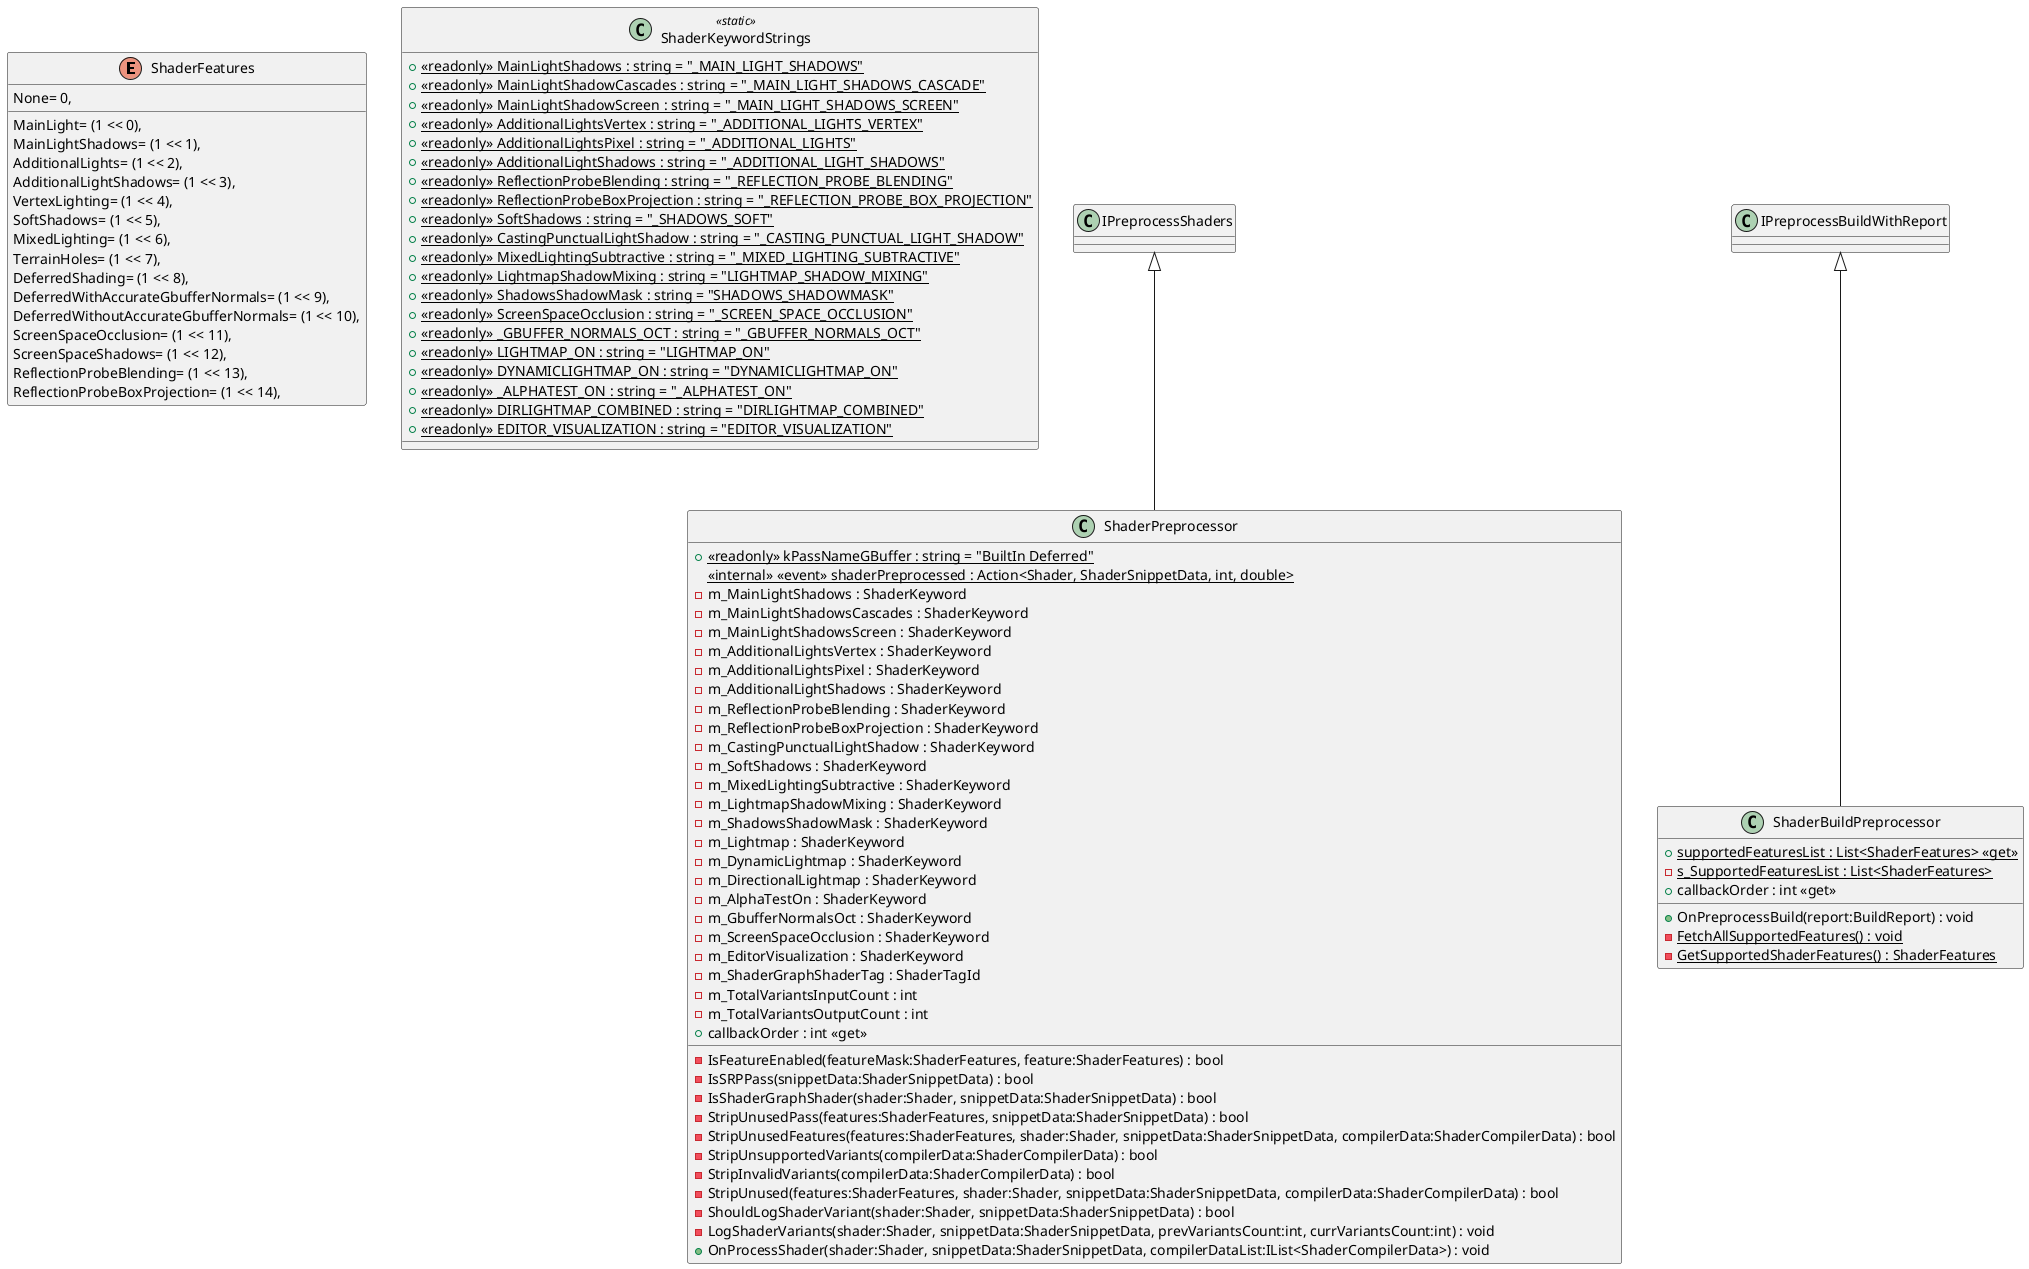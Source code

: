 @startuml
enum ShaderFeatures {
    None= 0,
    MainLight= (1 << 0),
    MainLightShadows= (1 << 1),
    AdditionalLights= (1 << 2),
    AdditionalLightShadows= (1 << 3),
    VertexLighting= (1 << 4),
    SoftShadows= (1 << 5),
    MixedLighting= (1 << 6),
    TerrainHoles= (1 << 7),
    DeferredShading= (1 << 8),
    DeferredWithAccurateGbufferNormals= (1 << 9),
    DeferredWithoutAccurateGbufferNormals= (1 << 10),
    ScreenSpaceOcclusion= (1 << 11),
    ScreenSpaceShadows= (1 << 12),
    ReflectionProbeBlending= (1 << 13),
    ReflectionProbeBoxProjection= (1 << 14),
}
class ShaderKeywordStrings <<static>> {
    + {static} <<readonly>> MainLightShadows : string = "_MAIN_LIGHT_SHADOWS"
    + {static} <<readonly>> MainLightShadowCascades : string = "_MAIN_LIGHT_SHADOWS_CASCADE"
    + {static} <<readonly>> MainLightShadowScreen : string = "_MAIN_LIGHT_SHADOWS_SCREEN"
    + {static} <<readonly>> AdditionalLightsVertex : string = "_ADDITIONAL_LIGHTS_VERTEX"
    + {static} <<readonly>> AdditionalLightsPixel : string = "_ADDITIONAL_LIGHTS"
    + {static} <<readonly>> AdditionalLightShadows : string = "_ADDITIONAL_LIGHT_SHADOWS"
    + {static} <<readonly>> ReflectionProbeBlending : string = "_REFLECTION_PROBE_BLENDING"
    + {static} <<readonly>> ReflectionProbeBoxProjection : string = "_REFLECTION_PROBE_BOX_PROJECTION"
    + {static} <<readonly>> SoftShadows : string = "_SHADOWS_SOFT"
    + {static} <<readonly>> CastingPunctualLightShadow : string = "_CASTING_PUNCTUAL_LIGHT_SHADOW"
    + {static} <<readonly>> MixedLightingSubtractive : string = "_MIXED_LIGHTING_SUBTRACTIVE"
    + {static} <<readonly>> LightmapShadowMixing : string = "LIGHTMAP_SHADOW_MIXING"
    + {static} <<readonly>> ShadowsShadowMask : string = "SHADOWS_SHADOWMASK"
    + {static} <<readonly>> ScreenSpaceOcclusion : string = "_SCREEN_SPACE_OCCLUSION"
    + {static} <<readonly>> _GBUFFER_NORMALS_OCT : string = "_GBUFFER_NORMALS_OCT"
    + {static} <<readonly>> LIGHTMAP_ON : string = "LIGHTMAP_ON"
    + {static} <<readonly>> DYNAMICLIGHTMAP_ON : string = "DYNAMICLIGHTMAP_ON"
    + {static} <<readonly>> _ALPHATEST_ON : string = "_ALPHATEST_ON"
    + {static} <<readonly>> DIRLIGHTMAP_COMBINED : string = "DIRLIGHTMAP_COMBINED"
    + {static} <<readonly>> EDITOR_VISUALIZATION : string = "EDITOR_VISUALIZATION"
}
class ShaderPreprocessor {
    + {static} <<readonly>> kPassNameGBuffer : string = "BuiltIn Deferred"
    <<internal>> {static}  <<event>> shaderPreprocessed : Action<Shader, ShaderSnippetData, int, double> 
    - m_MainLightShadows : ShaderKeyword
    - m_MainLightShadowsCascades : ShaderKeyword
    - m_MainLightShadowsScreen : ShaderKeyword
    - m_AdditionalLightsVertex : ShaderKeyword
    - m_AdditionalLightsPixel : ShaderKeyword
    - m_AdditionalLightShadows : ShaderKeyword
    - m_ReflectionProbeBlending : ShaderKeyword
    - m_ReflectionProbeBoxProjection : ShaderKeyword
    - m_CastingPunctualLightShadow : ShaderKeyword
    - m_SoftShadows : ShaderKeyword
    - m_MixedLightingSubtractive : ShaderKeyword
    - m_LightmapShadowMixing : ShaderKeyword
    - m_ShadowsShadowMask : ShaderKeyword
    - m_Lightmap : ShaderKeyword
    - m_DynamicLightmap : ShaderKeyword
    - m_DirectionalLightmap : ShaderKeyword
    - m_AlphaTestOn : ShaderKeyword
    - m_GbufferNormalsOct : ShaderKeyword
    - m_ScreenSpaceOcclusion : ShaderKeyword
    - m_EditorVisualization : ShaderKeyword
    - m_ShaderGraphShaderTag : ShaderTagId
    - m_TotalVariantsInputCount : int
    - m_TotalVariantsOutputCount : int
    + callbackOrder : int <<get>>
    - IsFeatureEnabled(featureMask:ShaderFeatures, feature:ShaderFeatures) : bool
    - IsSRPPass(snippetData:ShaderSnippetData) : bool
    - IsShaderGraphShader(shader:Shader, snippetData:ShaderSnippetData) : bool
    - StripUnusedPass(features:ShaderFeatures, snippetData:ShaderSnippetData) : bool
    - StripUnusedFeatures(features:ShaderFeatures, shader:Shader, snippetData:ShaderSnippetData, compilerData:ShaderCompilerData) : bool
    - StripUnsupportedVariants(compilerData:ShaderCompilerData) : bool
    - StripInvalidVariants(compilerData:ShaderCompilerData) : bool
    - StripUnused(features:ShaderFeatures, shader:Shader, snippetData:ShaderSnippetData, compilerData:ShaderCompilerData) : bool
    - ShouldLogShaderVariant(shader:Shader, snippetData:ShaderSnippetData) : bool
    - LogShaderVariants(shader:Shader, snippetData:ShaderSnippetData, prevVariantsCount:int, currVariantsCount:int) : void
    + OnProcessShader(shader:Shader, snippetData:ShaderSnippetData, compilerDataList:IList<ShaderCompilerData>) : void
}
class ShaderBuildPreprocessor {
    + {static} supportedFeaturesList : List<ShaderFeatures> <<get>>
    - {static} s_SupportedFeaturesList : List<ShaderFeatures>
    + callbackOrder : int <<get>>
    + OnPreprocessBuild(report:BuildReport) : void
    - {static} FetchAllSupportedFeatures() : void
    - {static} GetSupportedShaderFeatures() : ShaderFeatures
}
IPreprocessShaders <|-- ShaderPreprocessor
IPreprocessBuildWithReport <|-- ShaderBuildPreprocessor
@enduml
